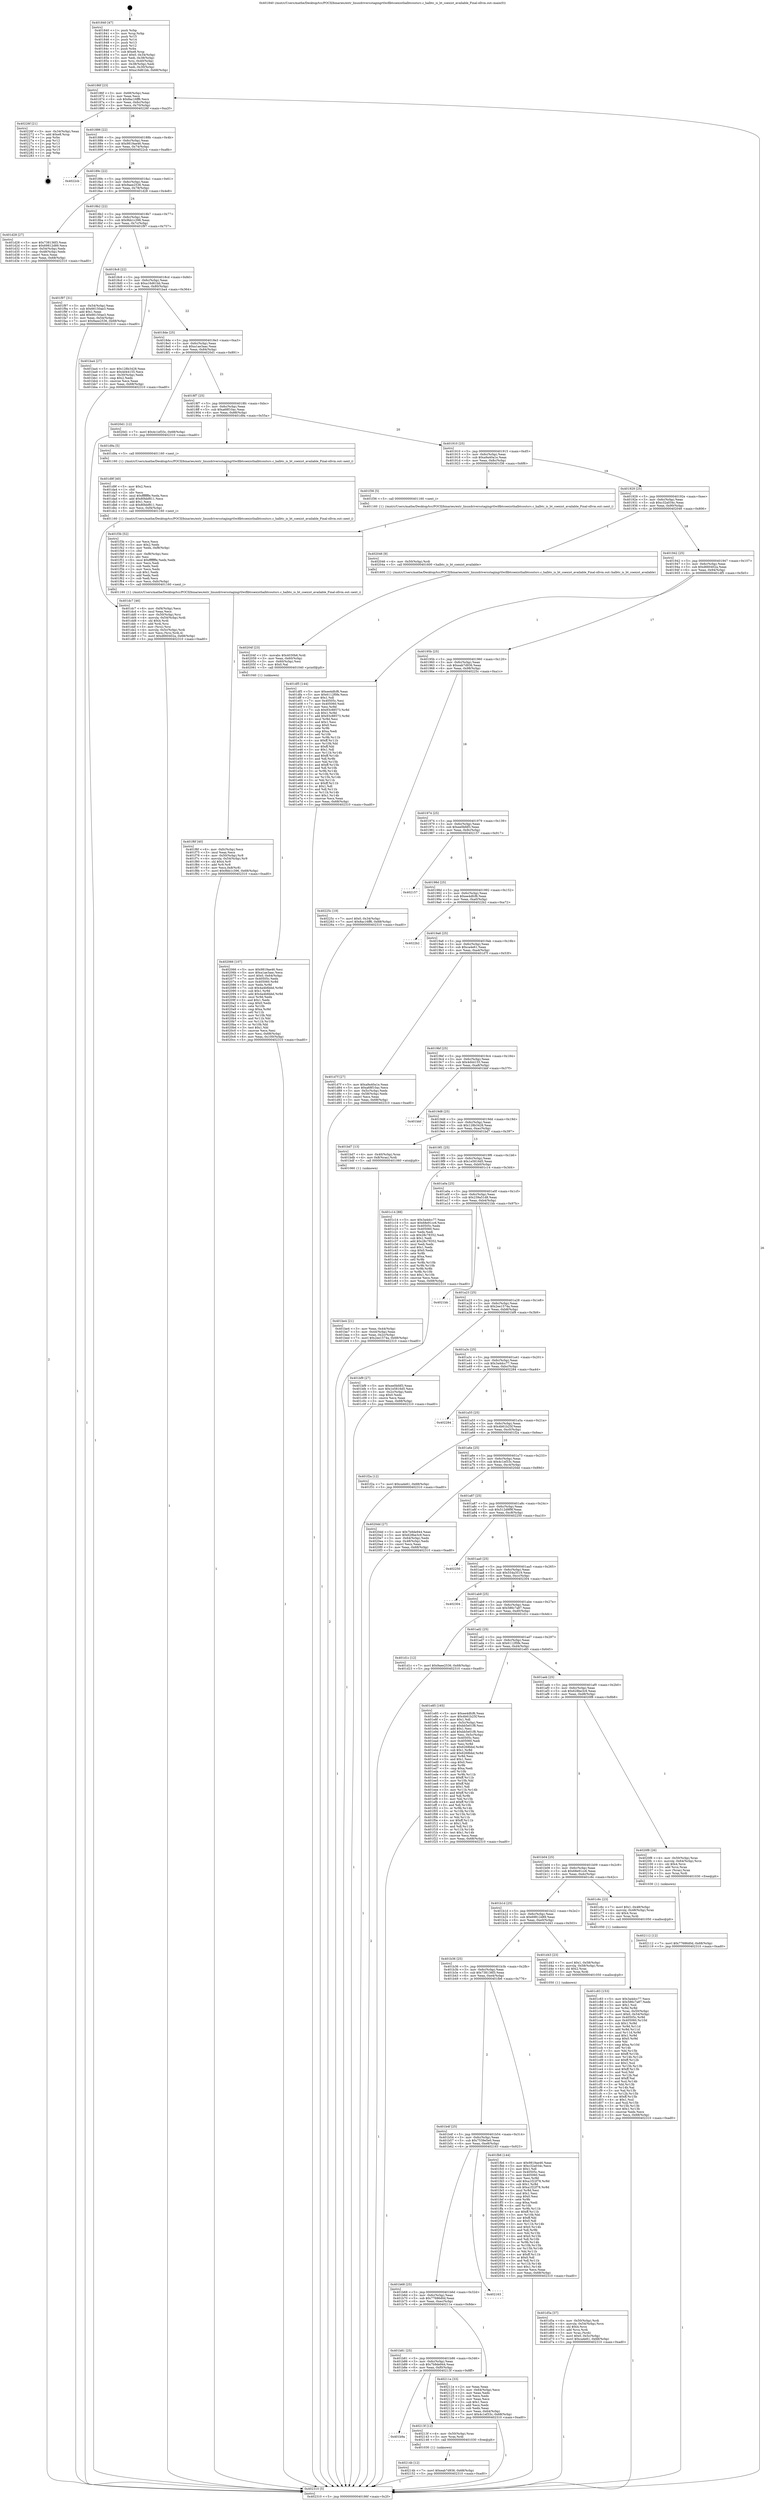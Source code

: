 digraph "0x401840" {
  label = "0x401840 (/mnt/c/Users/mathe/Desktop/tcc/POCII/binaries/extr_linuxdriversstagingrtlwifibtcoexisthalbtcoutsrc.c_halbtc_is_bt_coexist_available_Final-ollvm.out::main(0))"
  labelloc = "t"
  node[shape=record]

  Entry [label="",width=0.3,height=0.3,shape=circle,fillcolor=black,style=filled]
  "0x40186f" [label="{
     0x40186f [23]\l
     | [instrs]\l
     &nbsp;&nbsp;0x40186f \<+3\>: mov -0x68(%rbp),%eax\l
     &nbsp;&nbsp;0x401872 \<+2\>: mov %eax,%ecx\l
     &nbsp;&nbsp;0x401874 \<+6\>: sub $0x8ac16ff6,%ecx\l
     &nbsp;&nbsp;0x40187a \<+3\>: mov %eax,-0x6c(%rbp)\l
     &nbsp;&nbsp;0x40187d \<+3\>: mov %ecx,-0x70(%rbp)\l
     &nbsp;&nbsp;0x401880 \<+6\>: je 000000000040226f \<main+0xa2f\>\l
  }"]
  "0x40226f" [label="{
     0x40226f [21]\l
     | [instrs]\l
     &nbsp;&nbsp;0x40226f \<+3\>: mov -0x34(%rbp),%eax\l
     &nbsp;&nbsp;0x402272 \<+7\>: add $0xe8,%rsp\l
     &nbsp;&nbsp;0x402279 \<+1\>: pop %rbx\l
     &nbsp;&nbsp;0x40227a \<+2\>: pop %r12\l
     &nbsp;&nbsp;0x40227c \<+2\>: pop %r13\l
     &nbsp;&nbsp;0x40227e \<+2\>: pop %r14\l
     &nbsp;&nbsp;0x402280 \<+2\>: pop %r15\l
     &nbsp;&nbsp;0x402282 \<+1\>: pop %rbp\l
     &nbsp;&nbsp;0x402283 \<+1\>: ret\l
  }"]
  "0x401886" [label="{
     0x401886 [22]\l
     | [instrs]\l
     &nbsp;&nbsp;0x401886 \<+5\>: jmp 000000000040188b \<main+0x4b\>\l
     &nbsp;&nbsp;0x40188b \<+3\>: mov -0x6c(%rbp),%eax\l
     &nbsp;&nbsp;0x40188e \<+5\>: sub $0x9819ae46,%eax\l
     &nbsp;&nbsp;0x401893 \<+3\>: mov %eax,-0x74(%rbp)\l
     &nbsp;&nbsp;0x401896 \<+6\>: je 00000000004022cb \<main+0xa8b\>\l
  }"]
  Exit [label="",width=0.3,height=0.3,shape=circle,fillcolor=black,style=filled,peripheries=2]
  "0x4022cb" [label="{
     0x4022cb\l
  }", style=dashed]
  "0x40189c" [label="{
     0x40189c [22]\l
     | [instrs]\l
     &nbsp;&nbsp;0x40189c \<+5\>: jmp 00000000004018a1 \<main+0x61\>\l
     &nbsp;&nbsp;0x4018a1 \<+3\>: mov -0x6c(%rbp),%eax\l
     &nbsp;&nbsp;0x4018a4 \<+5\>: sub $0x9aee2536,%eax\l
     &nbsp;&nbsp;0x4018a9 \<+3\>: mov %eax,-0x78(%rbp)\l
     &nbsp;&nbsp;0x4018ac \<+6\>: je 0000000000401d28 \<main+0x4e8\>\l
  }"]
  "0x40214b" [label="{
     0x40214b [12]\l
     | [instrs]\l
     &nbsp;&nbsp;0x40214b \<+7\>: movl $0xeab7d936,-0x68(%rbp)\l
     &nbsp;&nbsp;0x402152 \<+5\>: jmp 0000000000402310 \<main+0xad0\>\l
  }"]
  "0x401d28" [label="{
     0x401d28 [27]\l
     | [instrs]\l
     &nbsp;&nbsp;0x401d28 \<+5\>: mov $0x738136f3,%eax\l
     &nbsp;&nbsp;0x401d2d \<+5\>: mov $0x69812d89,%ecx\l
     &nbsp;&nbsp;0x401d32 \<+3\>: mov -0x54(%rbp),%edx\l
     &nbsp;&nbsp;0x401d35 \<+3\>: cmp -0x48(%rbp),%edx\l
     &nbsp;&nbsp;0x401d38 \<+3\>: cmovl %ecx,%eax\l
     &nbsp;&nbsp;0x401d3b \<+3\>: mov %eax,-0x68(%rbp)\l
     &nbsp;&nbsp;0x401d3e \<+5\>: jmp 0000000000402310 \<main+0xad0\>\l
  }"]
  "0x4018b2" [label="{
     0x4018b2 [22]\l
     | [instrs]\l
     &nbsp;&nbsp;0x4018b2 \<+5\>: jmp 00000000004018b7 \<main+0x77\>\l
     &nbsp;&nbsp;0x4018b7 \<+3\>: mov -0x6c(%rbp),%eax\l
     &nbsp;&nbsp;0x4018ba \<+5\>: sub $0x9bb1c396,%eax\l
     &nbsp;&nbsp;0x4018bf \<+3\>: mov %eax,-0x7c(%rbp)\l
     &nbsp;&nbsp;0x4018c2 \<+6\>: je 0000000000401f97 \<main+0x757\>\l
  }"]
  "0x401b9a" [label="{
     0x401b9a\l
  }", style=dashed]
  "0x401f97" [label="{
     0x401f97 [31]\l
     | [instrs]\l
     &nbsp;&nbsp;0x401f97 \<+3\>: mov -0x54(%rbp),%eax\l
     &nbsp;&nbsp;0x401f9a \<+5\>: sub $0x66150ae3,%eax\l
     &nbsp;&nbsp;0x401f9f \<+3\>: add $0x1,%eax\l
     &nbsp;&nbsp;0x401fa2 \<+5\>: add $0x66150ae3,%eax\l
     &nbsp;&nbsp;0x401fa7 \<+3\>: mov %eax,-0x54(%rbp)\l
     &nbsp;&nbsp;0x401faa \<+7\>: movl $0x9aee2536,-0x68(%rbp)\l
     &nbsp;&nbsp;0x401fb1 \<+5\>: jmp 0000000000402310 \<main+0xad0\>\l
  }"]
  "0x4018c8" [label="{
     0x4018c8 [22]\l
     | [instrs]\l
     &nbsp;&nbsp;0x4018c8 \<+5\>: jmp 00000000004018cd \<main+0x8d\>\l
     &nbsp;&nbsp;0x4018cd \<+3\>: mov -0x6c(%rbp),%eax\l
     &nbsp;&nbsp;0x4018d0 \<+5\>: sub $0xa16d61bb,%eax\l
     &nbsp;&nbsp;0x4018d5 \<+3\>: mov %eax,-0x80(%rbp)\l
     &nbsp;&nbsp;0x4018d8 \<+6\>: je 0000000000401ba4 \<main+0x364\>\l
  }"]
  "0x40213f" [label="{
     0x40213f [12]\l
     | [instrs]\l
     &nbsp;&nbsp;0x40213f \<+4\>: mov -0x50(%rbp),%rax\l
     &nbsp;&nbsp;0x402143 \<+3\>: mov %rax,%rdi\l
     &nbsp;&nbsp;0x402146 \<+5\>: call 0000000000401030 \<free@plt\>\l
     | [calls]\l
     &nbsp;&nbsp;0x401030 \{1\} (unknown)\l
  }"]
  "0x401ba4" [label="{
     0x401ba4 [27]\l
     | [instrs]\l
     &nbsp;&nbsp;0x401ba4 \<+5\>: mov $0x128b3428,%eax\l
     &nbsp;&nbsp;0x401ba9 \<+5\>: mov $0x4d44155,%ecx\l
     &nbsp;&nbsp;0x401bae \<+3\>: mov -0x30(%rbp),%edx\l
     &nbsp;&nbsp;0x401bb1 \<+3\>: cmp $0x2,%edx\l
     &nbsp;&nbsp;0x401bb4 \<+3\>: cmovne %ecx,%eax\l
     &nbsp;&nbsp;0x401bb7 \<+3\>: mov %eax,-0x68(%rbp)\l
     &nbsp;&nbsp;0x401bba \<+5\>: jmp 0000000000402310 \<main+0xad0\>\l
  }"]
  "0x4018de" [label="{
     0x4018de [25]\l
     | [instrs]\l
     &nbsp;&nbsp;0x4018de \<+5\>: jmp 00000000004018e3 \<main+0xa3\>\l
     &nbsp;&nbsp;0x4018e3 \<+3\>: mov -0x6c(%rbp),%eax\l
     &nbsp;&nbsp;0x4018e6 \<+5\>: sub $0xa1ae3aac,%eax\l
     &nbsp;&nbsp;0x4018eb \<+6\>: mov %eax,-0x84(%rbp)\l
     &nbsp;&nbsp;0x4018f1 \<+6\>: je 00000000004020d1 \<main+0x891\>\l
  }"]
  "0x402310" [label="{
     0x402310 [5]\l
     | [instrs]\l
     &nbsp;&nbsp;0x402310 \<+5\>: jmp 000000000040186f \<main+0x2f\>\l
  }"]
  "0x401840" [label="{
     0x401840 [47]\l
     | [instrs]\l
     &nbsp;&nbsp;0x401840 \<+1\>: push %rbp\l
     &nbsp;&nbsp;0x401841 \<+3\>: mov %rsp,%rbp\l
     &nbsp;&nbsp;0x401844 \<+2\>: push %r15\l
     &nbsp;&nbsp;0x401846 \<+2\>: push %r14\l
     &nbsp;&nbsp;0x401848 \<+2\>: push %r13\l
     &nbsp;&nbsp;0x40184a \<+2\>: push %r12\l
     &nbsp;&nbsp;0x40184c \<+1\>: push %rbx\l
     &nbsp;&nbsp;0x40184d \<+7\>: sub $0xe8,%rsp\l
     &nbsp;&nbsp;0x401854 \<+7\>: movl $0x0,-0x34(%rbp)\l
     &nbsp;&nbsp;0x40185b \<+3\>: mov %edi,-0x38(%rbp)\l
     &nbsp;&nbsp;0x40185e \<+4\>: mov %rsi,-0x40(%rbp)\l
     &nbsp;&nbsp;0x401862 \<+3\>: mov -0x38(%rbp),%edi\l
     &nbsp;&nbsp;0x401865 \<+3\>: mov %edi,-0x30(%rbp)\l
     &nbsp;&nbsp;0x401868 \<+7\>: movl $0xa16d61bb,-0x68(%rbp)\l
  }"]
  "0x401b81" [label="{
     0x401b81 [25]\l
     | [instrs]\l
     &nbsp;&nbsp;0x401b81 \<+5\>: jmp 0000000000401b86 \<main+0x346\>\l
     &nbsp;&nbsp;0x401b86 \<+3\>: mov -0x6c(%rbp),%eax\l
     &nbsp;&nbsp;0x401b89 \<+5\>: sub $0x7b9de944,%eax\l
     &nbsp;&nbsp;0x401b8e \<+6\>: mov %eax,-0xf0(%rbp)\l
     &nbsp;&nbsp;0x401b94 \<+6\>: je 000000000040213f \<main+0x8ff\>\l
  }"]
  "0x4020d1" [label="{
     0x4020d1 [12]\l
     | [instrs]\l
     &nbsp;&nbsp;0x4020d1 \<+7\>: movl $0x4c1ef33c,-0x68(%rbp)\l
     &nbsp;&nbsp;0x4020d8 \<+5\>: jmp 0000000000402310 \<main+0xad0\>\l
  }"]
  "0x4018f7" [label="{
     0x4018f7 [25]\l
     | [instrs]\l
     &nbsp;&nbsp;0x4018f7 \<+5\>: jmp 00000000004018fc \<main+0xbc\>\l
     &nbsp;&nbsp;0x4018fc \<+3\>: mov -0x6c(%rbp),%eax\l
     &nbsp;&nbsp;0x4018ff \<+5\>: sub $0xa68f10ac,%eax\l
     &nbsp;&nbsp;0x401904 \<+6\>: mov %eax,-0x88(%rbp)\l
     &nbsp;&nbsp;0x40190a \<+6\>: je 0000000000401d9a \<main+0x55a\>\l
  }"]
  "0x40211e" [label="{
     0x40211e [33]\l
     | [instrs]\l
     &nbsp;&nbsp;0x40211e \<+2\>: xor %eax,%eax\l
     &nbsp;&nbsp;0x402120 \<+3\>: mov -0x64(%rbp),%ecx\l
     &nbsp;&nbsp;0x402123 \<+2\>: mov %eax,%edx\l
     &nbsp;&nbsp;0x402125 \<+2\>: sub %ecx,%edx\l
     &nbsp;&nbsp;0x402127 \<+2\>: mov %eax,%ecx\l
     &nbsp;&nbsp;0x402129 \<+3\>: sub $0x1,%ecx\l
     &nbsp;&nbsp;0x40212c \<+2\>: add %ecx,%edx\l
     &nbsp;&nbsp;0x40212e \<+2\>: sub %edx,%eax\l
     &nbsp;&nbsp;0x402130 \<+3\>: mov %eax,-0x64(%rbp)\l
     &nbsp;&nbsp;0x402133 \<+7\>: movl $0x4c1ef33c,-0x68(%rbp)\l
     &nbsp;&nbsp;0x40213a \<+5\>: jmp 0000000000402310 \<main+0xad0\>\l
  }"]
  "0x401d9a" [label="{
     0x401d9a [5]\l
     | [instrs]\l
     &nbsp;&nbsp;0x401d9a \<+5\>: call 0000000000401160 \<next_i\>\l
     | [calls]\l
     &nbsp;&nbsp;0x401160 \{1\} (/mnt/c/Users/mathe/Desktop/tcc/POCII/binaries/extr_linuxdriversstagingrtlwifibtcoexisthalbtcoutsrc.c_halbtc_is_bt_coexist_available_Final-ollvm.out::next_i)\l
  }"]
  "0x401910" [label="{
     0x401910 [25]\l
     | [instrs]\l
     &nbsp;&nbsp;0x401910 \<+5\>: jmp 0000000000401915 \<main+0xd5\>\l
     &nbsp;&nbsp;0x401915 \<+3\>: mov -0x6c(%rbp),%eax\l
     &nbsp;&nbsp;0x401918 \<+5\>: sub $0xa9a40a1e,%eax\l
     &nbsp;&nbsp;0x40191d \<+6\>: mov %eax,-0x8c(%rbp)\l
     &nbsp;&nbsp;0x401923 \<+6\>: je 0000000000401f36 \<main+0x6f6\>\l
  }"]
  "0x401b68" [label="{
     0x401b68 [25]\l
     | [instrs]\l
     &nbsp;&nbsp;0x401b68 \<+5\>: jmp 0000000000401b6d \<main+0x32d\>\l
     &nbsp;&nbsp;0x401b6d \<+3\>: mov -0x6c(%rbp),%eax\l
     &nbsp;&nbsp;0x401b70 \<+5\>: sub $0x77686d0d,%eax\l
     &nbsp;&nbsp;0x401b75 \<+6\>: mov %eax,-0xec(%rbp)\l
     &nbsp;&nbsp;0x401b7b \<+6\>: je 000000000040211e \<main+0x8de\>\l
  }"]
  "0x401f36" [label="{
     0x401f36 [5]\l
     | [instrs]\l
     &nbsp;&nbsp;0x401f36 \<+5\>: call 0000000000401160 \<next_i\>\l
     | [calls]\l
     &nbsp;&nbsp;0x401160 \{1\} (/mnt/c/Users/mathe/Desktop/tcc/POCII/binaries/extr_linuxdriversstagingrtlwifibtcoexisthalbtcoutsrc.c_halbtc_is_bt_coexist_available_Final-ollvm.out::next_i)\l
  }"]
  "0x401929" [label="{
     0x401929 [25]\l
     | [instrs]\l
     &nbsp;&nbsp;0x401929 \<+5\>: jmp 000000000040192e \<main+0xee\>\l
     &nbsp;&nbsp;0x40192e \<+3\>: mov -0x6c(%rbp),%eax\l
     &nbsp;&nbsp;0x401931 \<+5\>: sub $0xc32a034c,%eax\l
     &nbsp;&nbsp;0x401936 \<+6\>: mov %eax,-0x90(%rbp)\l
     &nbsp;&nbsp;0x40193c \<+6\>: je 0000000000402046 \<main+0x806\>\l
  }"]
  "0x402163" [label="{
     0x402163\l
  }", style=dashed]
  "0x402046" [label="{
     0x402046 [9]\l
     | [instrs]\l
     &nbsp;&nbsp;0x402046 \<+4\>: mov -0x50(%rbp),%rdi\l
     &nbsp;&nbsp;0x40204a \<+5\>: call 0000000000401600 \<halbtc_is_bt_coexist_available\>\l
     | [calls]\l
     &nbsp;&nbsp;0x401600 \{1\} (/mnt/c/Users/mathe/Desktop/tcc/POCII/binaries/extr_linuxdriversstagingrtlwifibtcoexisthalbtcoutsrc.c_halbtc_is_bt_coexist_available_Final-ollvm.out::halbtc_is_bt_coexist_available)\l
  }"]
  "0x401942" [label="{
     0x401942 [25]\l
     | [instrs]\l
     &nbsp;&nbsp;0x401942 \<+5\>: jmp 0000000000401947 \<main+0x107\>\l
     &nbsp;&nbsp;0x401947 \<+3\>: mov -0x6c(%rbp),%eax\l
     &nbsp;&nbsp;0x40194a \<+5\>: sub $0xd660402a,%eax\l
     &nbsp;&nbsp;0x40194f \<+6\>: mov %eax,-0x94(%rbp)\l
     &nbsp;&nbsp;0x401955 \<+6\>: je 0000000000401df5 \<main+0x5b5\>\l
  }"]
  "0x402112" [label="{
     0x402112 [12]\l
     | [instrs]\l
     &nbsp;&nbsp;0x402112 \<+7\>: movl $0x77686d0d,-0x68(%rbp)\l
     &nbsp;&nbsp;0x402119 \<+5\>: jmp 0000000000402310 \<main+0xad0\>\l
  }"]
  "0x401df5" [label="{
     0x401df5 [144]\l
     | [instrs]\l
     &nbsp;&nbsp;0x401df5 \<+5\>: mov $0xee4dfcf6,%eax\l
     &nbsp;&nbsp;0x401dfa \<+5\>: mov $0x6112f0fe,%ecx\l
     &nbsp;&nbsp;0x401dff \<+2\>: mov $0x1,%dl\l
     &nbsp;&nbsp;0x401e01 \<+7\>: mov 0x40505c,%esi\l
     &nbsp;&nbsp;0x401e08 \<+7\>: mov 0x405060,%edi\l
     &nbsp;&nbsp;0x401e0f \<+3\>: mov %esi,%r8d\l
     &nbsp;&nbsp;0x401e12 \<+7\>: sub $0x93c88573,%r8d\l
     &nbsp;&nbsp;0x401e19 \<+4\>: sub $0x1,%r8d\l
     &nbsp;&nbsp;0x401e1d \<+7\>: add $0x93c88573,%r8d\l
     &nbsp;&nbsp;0x401e24 \<+4\>: imul %r8d,%esi\l
     &nbsp;&nbsp;0x401e28 \<+3\>: and $0x1,%esi\l
     &nbsp;&nbsp;0x401e2b \<+3\>: cmp $0x0,%esi\l
     &nbsp;&nbsp;0x401e2e \<+4\>: sete %r9b\l
     &nbsp;&nbsp;0x401e32 \<+3\>: cmp $0xa,%edi\l
     &nbsp;&nbsp;0x401e35 \<+4\>: setl %r10b\l
     &nbsp;&nbsp;0x401e39 \<+3\>: mov %r9b,%r11b\l
     &nbsp;&nbsp;0x401e3c \<+4\>: xor $0xff,%r11b\l
     &nbsp;&nbsp;0x401e40 \<+3\>: mov %r10b,%bl\l
     &nbsp;&nbsp;0x401e43 \<+3\>: xor $0xff,%bl\l
     &nbsp;&nbsp;0x401e46 \<+3\>: xor $0x1,%dl\l
     &nbsp;&nbsp;0x401e49 \<+3\>: mov %r11b,%r14b\l
     &nbsp;&nbsp;0x401e4c \<+4\>: and $0xff,%r14b\l
     &nbsp;&nbsp;0x401e50 \<+3\>: and %dl,%r9b\l
     &nbsp;&nbsp;0x401e53 \<+3\>: mov %bl,%r15b\l
     &nbsp;&nbsp;0x401e56 \<+4\>: and $0xff,%r15b\l
     &nbsp;&nbsp;0x401e5a \<+3\>: and %dl,%r10b\l
     &nbsp;&nbsp;0x401e5d \<+3\>: or %r9b,%r14b\l
     &nbsp;&nbsp;0x401e60 \<+3\>: or %r10b,%r15b\l
     &nbsp;&nbsp;0x401e63 \<+3\>: xor %r15b,%r14b\l
     &nbsp;&nbsp;0x401e66 \<+3\>: or %bl,%r11b\l
     &nbsp;&nbsp;0x401e69 \<+4\>: xor $0xff,%r11b\l
     &nbsp;&nbsp;0x401e6d \<+3\>: or $0x1,%dl\l
     &nbsp;&nbsp;0x401e70 \<+3\>: and %dl,%r11b\l
     &nbsp;&nbsp;0x401e73 \<+3\>: or %r11b,%r14b\l
     &nbsp;&nbsp;0x401e76 \<+4\>: test $0x1,%r14b\l
     &nbsp;&nbsp;0x401e7a \<+3\>: cmovne %ecx,%eax\l
     &nbsp;&nbsp;0x401e7d \<+3\>: mov %eax,-0x68(%rbp)\l
     &nbsp;&nbsp;0x401e80 \<+5\>: jmp 0000000000402310 \<main+0xad0\>\l
  }"]
  "0x40195b" [label="{
     0x40195b [25]\l
     | [instrs]\l
     &nbsp;&nbsp;0x40195b \<+5\>: jmp 0000000000401960 \<main+0x120\>\l
     &nbsp;&nbsp;0x401960 \<+3\>: mov -0x6c(%rbp),%eax\l
     &nbsp;&nbsp;0x401963 \<+5\>: sub $0xeab7d936,%eax\l
     &nbsp;&nbsp;0x401968 \<+6\>: mov %eax,-0x98(%rbp)\l
     &nbsp;&nbsp;0x40196e \<+6\>: je 000000000040225c \<main+0xa1c\>\l
  }"]
  "0x402066" [label="{
     0x402066 [107]\l
     | [instrs]\l
     &nbsp;&nbsp;0x402066 \<+5\>: mov $0x9819ae46,%esi\l
     &nbsp;&nbsp;0x40206b \<+5\>: mov $0xa1ae3aac,%ecx\l
     &nbsp;&nbsp;0x402070 \<+7\>: movl $0x0,-0x64(%rbp)\l
     &nbsp;&nbsp;0x402077 \<+7\>: mov 0x40505c,%edx\l
     &nbsp;&nbsp;0x40207e \<+8\>: mov 0x405060,%r8d\l
     &nbsp;&nbsp;0x402086 \<+3\>: mov %edx,%r9d\l
     &nbsp;&nbsp;0x402089 \<+7\>: sub $0x4a4b6bbd,%r9d\l
     &nbsp;&nbsp;0x402090 \<+4\>: sub $0x1,%r9d\l
     &nbsp;&nbsp;0x402094 \<+7\>: add $0x4a4b6bbd,%r9d\l
     &nbsp;&nbsp;0x40209b \<+4\>: imul %r9d,%edx\l
     &nbsp;&nbsp;0x40209f \<+3\>: and $0x1,%edx\l
     &nbsp;&nbsp;0x4020a2 \<+3\>: cmp $0x0,%edx\l
     &nbsp;&nbsp;0x4020a5 \<+4\>: sete %r10b\l
     &nbsp;&nbsp;0x4020a9 \<+4\>: cmp $0xa,%r8d\l
     &nbsp;&nbsp;0x4020ad \<+4\>: setl %r11b\l
     &nbsp;&nbsp;0x4020b1 \<+3\>: mov %r10b,%bl\l
     &nbsp;&nbsp;0x4020b4 \<+3\>: and %r11b,%bl\l
     &nbsp;&nbsp;0x4020b7 \<+3\>: xor %r11b,%r10b\l
     &nbsp;&nbsp;0x4020ba \<+3\>: or %r10b,%bl\l
     &nbsp;&nbsp;0x4020bd \<+3\>: test $0x1,%bl\l
     &nbsp;&nbsp;0x4020c0 \<+3\>: cmovne %ecx,%esi\l
     &nbsp;&nbsp;0x4020c3 \<+3\>: mov %esi,-0x68(%rbp)\l
     &nbsp;&nbsp;0x4020c6 \<+6\>: mov %eax,-0x100(%rbp)\l
     &nbsp;&nbsp;0x4020cc \<+5\>: jmp 0000000000402310 \<main+0xad0\>\l
  }"]
  "0x40225c" [label="{
     0x40225c [19]\l
     | [instrs]\l
     &nbsp;&nbsp;0x40225c \<+7\>: movl $0x0,-0x34(%rbp)\l
     &nbsp;&nbsp;0x402263 \<+7\>: movl $0x8ac16ff6,-0x68(%rbp)\l
     &nbsp;&nbsp;0x40226a \<+5\>: jmp 0000000000402310 \<main+0xad0\>\l
  }"]
  "0x401974" [label="{
     0x401974 [25]\l
     | [instrs]\l
     &nbsp;&nbsp;0x401974 \<+5\>: jmp 0000000000401979 \<main+0x139\>\l
     &nbsp;&nbsp;0x401979 \<+3\>: mov -0x6c(%rbp),%eax\l
     &nbsp;&nbsp;0x40197c \<+5\>: sub $0xee0bfdf3,%eax\l
     &nbsp;&nbsp;0x401981 \<+6\>: mov %eax,-0x9c(%rbp)\l
     &nbsp;&nbsp;0x401987 \<+6\>: je 0000000000402157 \<main+0x917\>\l
  }"]
  "0x40204f" [label="{
     0x40204f [23]\l
     | [instrs]\l
     &nbsp;&nbsp;0x40204f \<+10\>: movabs $0x4030b6,%rdi\l
     &nbsp;&nbsp;0x402059 \<+3\>: mov %eax,-0x60(%rbp)\l
     &nbsp;&nbsp;0x40205c \<+3\>: mov -0x60(%rbp),%esi\l
     &nbsp;&nbsp;0x40205f \<+2\>: mov $0x0,%al\l
     &nbsp;&nbsp;0x402061 \<+5\>: call 0000000000401040 \<printf@plt\>\l
     | [calls]\l
     &nbsp;&nbsp;0x401040 \{1\} (unknown)\l
  }"]
  "0x402157" [label="{
     0x402157\l
  }", style=dashed]
  "0x40198d" [label="{
     0x40198d [25]\l
     | [instrs]\l
     &nbsp;&nbsp;0x40198d \<+5\>: jmp 0000000000401992 \<main+0x152\>\l
     &nbsp;&nbsp;0x401992 \<+3\>: mov -0x6c(%rbp),%eax\l
     &nbsp;&nbsp;0x401995 \<+5\>: sub $0xee4dfcf6,%eax\l
     &nbsp;&nbsp;0x40199a \<+6\>: mov %eax,-0xa0(%rbp)\l
     &nbsp;&nbsp;0x4019a0 \<+6\>: je 00000000004022b2 \<main+0xa72\>\l
  }"]
  "0x401b4f" [label="{
     0x401b4f [25]\l
     | [instrs]\l
     &nbsp;&nbsp;0x401b4f \<+5\>: jmp 0000000000401b54 \<main+0x314\>\l
     &nbsp;&nbsp;0x401b54 \<+3\>: mov -0x6c(%rbp),%eax\l
     &nbsp;&nbsp;0x401b57 \<+5\>: sub $0x7539e5e0,%eax\l
     &nbsp;&nbsp;0x401b5c \<+6\>: mov %eax,-0xe8(%rbp)\l
     &nbsp;&nbsp;0x401b62 \<+6\>: je 0000000000402163 \<main+0x923\>\l
  }"]
  "0x4022b2" [label="{
     0x4022b2\l
  }", style=dashed]
  "0x4019a6" [label="{
     0x4019a6 [25]\l
     | [instrs]\l
     &nbsp;&nbsp;0x4019a6 \<+5\>: jmp 00000000004019ab \<main+0x16b\>\l
     &nbsp;&nbsp;0x4019ab \<+3\>: mov -0x6c(%rbp),%eax\l
     &nbsp;&nbsp;0x4019ae \<+5\>: sub $0xca4e61,%eax\l
     &nbsp;&nbsp;0x4019b3 \<+6\>: mov %eax,-0xa4(%rbp)\l
     &nbsp;&nbsp;0x4019b9 \<+6\>: je 0000000000401d7f \<main+0x53f\>\l
  }"]
  "0x401fb6" [label="{
     0x401fb6 [144]\l
     | [instrs]\l
     &nbsp;&nbsp;0x401fb6 \<+5\>: mov $0x9819ae46,%eax\l
     &nbsp;&nbsp;0x401fbb \<+5\>: mov $0xc32a034c,%ecx\l
     &nbsp;&nbsp;0x401fc0 \<+2\>: mov $0x1,%dl\l
     &nbsp;&nbsp;0x401fc2 \<+7\>: mov 0x40505c,%esi\l
     &nbsp;&nbsp;0x401fc9 \<+7\>: mov 0x405060,%edi\l
     &nbsp;&nbsp;0x401fd0 \<+3\>: mov %esi,%r8d\l
     &nbsp;&nbsp;0x401fd3 \<+7\>: add $0xa1f22f78,%r8d\l
     &nbsp;&nbsp;0x401fda \<+4\>: sub $0x1,%r8d\l
     &nbsp;&nbsp;0x401fde \<+7\>: sub $0xa1f22f78,%r8d\l
     &nbsp;&nbsp;0x401fe5 \<+4\>: imul %r8d,%esi\l
     &nbsp;&nbsp;0x401fe9 \<+3\>: and $0x1,%esi\l
     &nbsp;&nbsp;0x401fec \<+3\>: cmp $0x0,%esi\l
     &nbsp;&nbsp;0x401fef \<+4\>: sete %r9b\l
     &nbsp;&nbsp;0x401ff3 \<+3\>: cmp $0xa,%edi\l
     &nbsp;&nbsp;0x401ff6 \<+4\>: setl %r10b\l
     &nbsp;&nbsp;0x401ffa \<+3\>: mov %r9b,%r11b\l
     &nbsp;&nbsp;0x401ffd \<+4\>: xor $0xff,%r11b\l
     &nbsp;&nbsp;0x402001 \<+3\>: mov %r10b,%bl\l
     &nbsp;&nbsp;0x402004 \<+3\>: xor $0xff,%bl\l
     &nbsp;&nbsp;0x402007 \<+3\>: xor $0x0,%dl\l
     &nbsp;&nbsp;0x40200a \<+3\>: mov %r11b,%r14b\l
     &nbsp;&nbsp;0x40200d \<+4\>: and $0x0,%r14b\l
     &nbsp;&nbsp;0x402011 \<+3\>: and %dl,%r9b\l
     &nbsp;&nbsp;0x402014 \<+3\>: mov %bl,%r15b\l
     &nbsp;&nbsp;0x402017 \<+4\>: and $0x0,%r15b\l
     &nbsp;&nbsp;0x40201b \<+3\>: and %dl,%r10b\l
     &nbsp;&nbsp;0x40201e \<+3\>: or %r9b,%r14b\l
     &nbsp;&nbsp;0x402021 \<+3\>: or %r10b,%r15b\l
     &nbsp;&nbsp;0x402024 \<+3\>: xor %r15b,%r14b\l
     &nbsp;&nbsp;0x402027 \<+3\>: or %bl,%r11b\l
     &nbsp;&nbsp;0x40202a \<+4\>: xor $0xff,%r11b\l
     &nbsp;&nbsp;0x40202e \<+3\>: or $0x0,%dl\l
     &nbsp;&nbsp;0x402031 \<+3\>: and %dl,%r11b\l
     &nbsp;&nbsp;0x402034 \<+3\>: or %r11b,%r14b\l
     &nbsp;&nbsp;0x402037 \<+4\>: test $0x1,%r14b\l
     &nbsp;&nbsp;0x40203b \<+3\>: cmovne %ecx,%eax\l
     &nbsp;&nbsp;0x40203e \<+3\>: mov %eax,-0x68(%rbp)\l
     &nbsp;&nbsp;0x402041 \<+5\>: jmp 0000000000402310 \<main+0xad0\>\l
  }"]
  "0x401d7f" [label="{
     0x401d7f [27]\l
     | [instrs]\l
     &nbsp;&nbsp;0x401d7f \<+5\>: mov $0xa9a40a1e,%eax\l
     &nbsp;&nbsp;0x401d84 \<+5\>: mov $0xa68f10ac,%ecx\l
     &nbsp;&nbsp;0x401d89 \<+3\>: mov -0x5c(%rbp),%edx\l
     &nbsp;&nbsp;0x401d8c \<+3\>: cmp -0x58(%rbp),%edx\l
     &nbsp;&nbsp;0x401d8f \<+3\>: cmovl %ecx,%eax\l
     &nbsp;&nbsp;0x401d92 \<+3\>: mov %eax,-0x68(%rbp)\l
     &nbsp;&nbsp;0x401d95 \<+5\>: jmp 0000000000402310 \<main+0xad0\>\l
  }"]
  "0x4019bf" [label="{
     0x4019bf [25]\l
     | [instrs]\l
     &nbsp;&nbsp;0x4019bf \<+5\>: jmp 00000000004019c4 \<main+0x184\>\l
     &nbsp;&nbsp;0x4019c4 \<+3\>: mov -0x6c(%rbp),%eax\l
     &nbsp;&nbsp;0x4019c7 \<+5\>: sub $0x4d44155,%eax\l
     &nbsp;&nbsp;0x4019cc \<+6\>: mov %eax,-0xa8(%rbp)\l
     &nbsp;&nbsp;0x4019d2 \<+6\>: je 0000000000401bbf \<main+0x37f\>\l
  }"]
  "0x401f6f" [label="{
     0x401f6f [40]\l
     | [instrs]\l
     &nbsp;&nbsp;0x401f6f \<+6\>: mov -0xfc(%rbp),%ecx\l
     &nbsp;&nbsp;0x401f75 \<+3\>: imul %eax,%ecx\l
     &nbsp;&nbsp;0x401f78 \<+4\>: mov -0x50(%rbp),%r8\l
     &nbsp;&nbsp;0x401f7c \<+4\>: movslq -0x54(%rbp),%r9\l
     &nbsp;&nbsp;0x401f80 \<+4\>: shl $0x4,%r9\l
     &nbsp;&nbsp;0x401f84 \<+3\>: add %r9,%r8\l
     &nbsp;&nbsp;0x401f87 \<+4\>: mov %ecx,0x8(%r8)\l
     &nbsp;&nbsp;0x401f8b \<+7\>: movl $0x9bb1c396,-0x68(%rbp)\l
     &nbsp;&nbsp;0x401f92 \<+5\>: jmp 0000000000402310 \<main+0xad0\>\l
  }"]
  "0x401bbf" [label="{
     0x401bbf\l
  }", style=dashed]
  "0x4019d8" [label="{
     0x4019d8 [25]\l
     | [instrs]\l
     &nbsp;&nbsp;0x4019d8 \<+5\>: jmp 00000000004019dd \<main+0x19d\>\l
     &nbsp;&nbsp;0x4019dd \<+3\>: mov -0x6c(%rbp),%eax\l
     &nbsp;&nbsp;0x4019e0 \<+5\>: sub $0x128b3428,%eax\l
     &nbsp;&nbsp;0x4019e5 \<+6\>: mov %eax,-0xac(%rbp)\l
     &nbsp;&nbsp;0x4019eb \<+6\>: je 0000000000401bd7 \<main+0x397\>\l
  }"]
  "0x401f3b" [label="{
     0x401f3b [52]\l
     | [instrs]\l
     &nbsp;&nbsp;0x401f3b \<+2\>: xor %ecx,%ecx\l
     &nbsp;&nbsp;0x401f3d \<+5\>: mov $0x2,%edx\l
     &nbsp;&nbsp;0x401f42 \<+6\>: mov %edx,-0xf8(%rbp)\l
     &nbsp;&nbsp;0x401f48 \<+1\>: cltd\l
     &nbsp;&nbsp;0x401f49 \<+6\>: mov -0xf8(%rbp),%esi\l
     &nbsp;&nbsp;0x401f4f \<+2\>: idiv %esi\l
     &nbsp;&nbsp;0x401f51 \<+6\>: imul $0xfffffffe,%edx,%edx\l
     &nbsp;&nbsp;0x401f57 \<+2\>: mov %ecx,%edi\l
     &nbsp;&nbsp;0x401f59 \<+2\>: sub %edx,%edi\l
     &nbsp;&nbsp;0x401f5b \<+2\>: mov %ecx,%edx\l
     &nbsp;&nbsp;0x401f5d \<+3\>: sub $0x1,%edx\l
     &nbsp;&nbsp;0x401f60 \<+2\>: add %edx,%edi\l
     &nbsp;&nbsp;0x401f62 \<+2\>: sub %edi,%ecx\l
     &nbsp;&nbsp;0x401f64 \<+6\>: mov %ecx,-0xfc(%rbp)\l
     &nbsp;&nbsp;0x401f6a \<+5\>: call 0000000000401160 \<next_i\>\l
     | [calls]\l
     &nbsp;&nbsp;0x401160 \{1\} (/mnt/c/Users/mathe/Desktop/tcc/POCII/binaries/extr_linuxdriversstagingrtlwifibtcoexisthalbtcoutsrc.c_halbtc_is_bt_coexist_available_Final-ollvm.out::next_i)\l
  }"]
  "0x401bd7" [label="{
     0x401bd7 [13]\l
     | [instrs]\l
     &nbsp;&nbsp;0x401bd7 \<+4\>: mov -0x40(%rbp),%rax\l
     &nbsp;&nbsp;0x401bdb \<+4\>: mov 0x8(%rax),%rdi\l
     &nbsp;&nbsp;0x401bdf \<+5\>: call 0000000000401060 \<atoi@plt\>\l
     | [calls]\l
     &nbsp;&nbsp;0x401060 \{1\} (unknown)\l
  }"]
  "0x4019f1" [label="{
     0x4019f1 [25]\l
     | [instrs]\l
     &nbsp;&nbsp;0x4019f1 \<+5\>: jmp 00000000004019f6 \<main+0x1b6\>\l
     &nbsp;&nbsp;0x4019f6 \<+3\>: mov -0x6c(%rbp),%eax\l
     &nbsp;&nbsp;0x4019f9 \<+5\>: sub $0x1e5816d5,%eax\l
     &nbsp;&nbsp;0x4019fe \<+6\>: mov %eax,-0xb0(%rbp)\l
     &nbsp;&nbsp;0x401a04 \<+6\>: je 0000000000401c14 \<main+0x3d4\>\l
  }"]
  "0x401be4" [label="{
     0x401be4 [21]\l
     | [instrs]\l
     &nbsp;&nbsp;0x401be4 \<+3\>: mov %eax,-0x44(%rbp)\l
     &nbsp;&nbsp;0x401be7 \<+3\>: mov -0x44(%rbp),%eax\l
     &nbsp;&nbsp;0x401bea \<+3\>: mov %eax,-0x2c(%rbp)\l
     &nbsp;&nbsp;0x401bed \<+7\>: movl $0x2ee1574a,-0x68(%rbp)\l
     &nbsp;&nbsp;0x401bf4 \<+5\>: jmp 0000000000402310 \<main+0xad0\>\l
  }"]
  "0x401dc7" [label="{
     0x401dc7 [46]\l
     | [instrs]\l
     &nbsp;&nbsp;0x401dc7 \<+6\>: mov -0xf4(%rbp),%ecx\l
     &nbsp;&nbsp;0x401dcd \<+3\>: imul %eax,%ecx\l
     &nbsp;&nbsp;0x401dd0 \<+4\>: mov -0x50(%rbp),%rsi\l
     &nbsp;&nbsp;0x401dd4 \<+4\>: movslq -0x54(%rbp),%rdi\l
     &nbsp;&nbsp;0x401dd8 \<+4\>: shl $0x4,%rdi\l
     &nbsp;&nbsp;0x401ddc \<+3\>: add %rdi,%rsi\l
     &nbsp;&nbsp;0x401ddf \<+3\>: mov (%rsi),%rsi\l
     &nbsp;&nbsp;0x401de2 \<+4\>: movslq -0x5c(%rbp),%rdi\l
     &nbsp;&nbsp;0x401de6 \<+3\>: mov %ecx,(%rsi,%rdi,4)\l
     &nbsp;&nbsp;0x401de9 \<+7\>: movl $0xd660402a,-0x68(%rbp)\l
     &nbsp;&nbsp;0x401df0 \<+5\>: jmp 0000000000402310 \<main+0xad0\>\l
  }"]
  "0x401c14" [label="{
     0x401c14 [88]\l
     | [instrs]\l
     &nbsp;&nbsp;0x401c14 \<+5\>: mov $0x3a4dcc77,%eax\l
     &nbsp;&nbsp;0x401c19 \<+5\>: mov $0x68e91cc6,%ecx\l
     &nbsp;&nbsp;0x401c1e \<+7\>: mov 0x40505c,%edx\l
     &nbsp;&nbsp;0x401c25 \<+7\>: mov 0x405060,%esi\l
     &nbsp;&nbsp;0x401c2c \<+2\>: mov %edx,%edi\l
     &nbsp;&nbsp;0x401c2e \<+6\>: sub $0x28c78352,%edi\l
     &nbsp;&nbsp;0x401c34 \<+3\>: sub $0x1,%edi\l
     &nbsp;&nbsp;0x401c37 \<+6\>: add $0x28c78352,%edi\l
     &nbsp;&nbsp;0x401c3d \<+3\>: imul %edi,%edx\l
     &nbsp;&nbsp;0x401c40 \<+3\>: and $0x1,%edx\l
     &nbsp;&nbsp;0x401c43 \<+3\>: cmp $0x0,%edx\l
     &nbsp;&nbsp;0x401c46 \<+4\>: sete %r8b\l
     &nbsp;&nbsp;0x401c4a \<+3\>: cmp $0xa,%esi\l
     &nbsp;&nbsp;0x401c4d \<+4\>: setl %r9b\l
     &nbsp;&nbsp;0x401c51 \<+3\>: mov %r8b,%r10b\l
     &nbsp;&nbsp;0x401c54 \<+3\>: and %r9b,%r10b\l
     &nbsp;&nbsp;0x401c57 \<+3\>: xor %r9b,%r8b\l
     &nbsp;&nbsp;0x401c5a \<+3\>: or %r8b,%r10b\l
     &nbsp;&nbsp;0x401c5d \<+4\>: test $0x1,%r10b\l
     &nbsp;&nbsp;0x401c61 \<+3\>: cmovne %ecx,%eax\l
     &nbsp;&nbsp;0x401c64 \<+3\>: mov %eax,-0x68(%rbp)\l
     &nbsp;&nbsp;0x401c67 \<+5\>: jmp 0000000000402310 \<main+0xad0\>\l
  }"]
  "0x401a0a" [label="{
     0x401a0a [25]\l
     | [instrs]\l
     &nbsp;&nbsp;0x401a0a \<+5\>: jmp 0000000000401a0f \<main+0x1cf\>\l
     &nbsp;&nbsp;0x401a0f \<+3\>: mov -0x6c(%rbp),%eax\l
     &nbsp;&nbsp;0x401a12 \<+5\>: sub $0x239a51d8,%eax\l
     &nbsp;&nbsp;0x401a17 \<+6\>: mov %eax,-0xb4(%rbp)\l
     &nbsp;&nbsp;0x401a1d \<+6\>: je 00000000004021bb \<main+0x97b\>\l
  }"]
  "0x401d9f" [label="{
     0x401d9f [40]\l
     | [instrs]\l
     &nbsp;&nbsp;0x401d9f \<+5\>: mov $0x2,%ecx\l
     &nbsp;&nbsp;0x401da4 \<+1\>: cltd\l
     &nbsp;&nbsp;0x401da5 \<+2\>: idiv %ecx\l
     &nbsp;&nbsp;0x401da7 \<+6\>: imul $0xfffffffe,%edx,%ecx\l
     &nbsp;&nbsp;0x401dad \<+6\>: add $0x80bbf811,%ecx\l
     &nbsp;&nbsp;0x401db3 \<+3\>: add $0x1,%ecx\l
     &nbsp;&nbsp;0x401db6 \<+6\>: sub $0x80bbf811,%ecx\l
     &nbsp;&nbsp;0x401dbc \<+6\>: mov %ecx,-0xf4(%rbp)\l
     &nbsp;&nbsp;0x401dc2 \<+5\>: call 0000000000401160 \<next_i\>\l
     | [calls]\l
     &nbsp;&nbsp;0x401160 \{1\} (/mnt/c/Users/mathe/Desktop/tcc/POCII/binaries/extr_linuxdriversstagingrtlwifibtcoexisthalbtcoutsrc.c_halbtc_is_bt_coexist_available_Final-ollvm.out::next_i)\l
  }"]
  "0x4021bb" [label="{
     0x4021bb\l
  }", style=dashed]
  "0x401a23" [label="{
     0x401a23 [25]\l
     | [instrs]\l
     &nbsp;&nbsp;0x401a23 \<+5\>: jmp 0000000000401a28 \<main+0x1e8\>\l
     &nbsp;&nbsp;0x401a28 \<+3\>: mov -0x6c(%rbp),%eax\l
     &nbsp;&nbsp;0x401a2b \<+5\>: sub $0x2ee1574a,%eax\l
     &nbsp;&nbsp;0x401a30 \<+6\>: mov %eax,-0xb8(%rbp)\l
     &nbsp;&nbsp;0x401a36 \<+6\>: je 0000000000401bf9 \<main+0x3b9\>\l
  }"]
  "0x401d5a" [label="{
     0x401d5a [37]\l
     | [instrs]\l
     &nbsp;&nbsp;0x401d5a \<+4\>: mov -0x50(%rbp),%rdi\l
     &nbsp;&nbsp;0x401d5e \<+4\>: movslq -0x54(%rbp),%rcx\l
     &nbsp;&nbsp;0x401d62 \<+4\>: shl $0x4,%rcx\l
     &nbsp;&nbsp;0x401d66 \<+3\>: add %rcx,%rdi\l
     &nbsp;&nbsp;0x401d69 \<+3\>: mov %rax,(%rdi)\l
     &nbsp;&nbsp;0x401d6c \<+7\>: movl $0x0,-0x5c(%rbp)\l
     &nbsp;&nbsp;0x401d73 \<+7\>: movl $0xca4e61,-0x68(%rbp)\l
     &nbsp;&nbsp;0x401d7a \<+5\>: jmp 0000000000402310 \<main+0xad0\>\l
  }"]
  "0x401bf9" [label="{
     0x401bf9 [27]\l
     | [instrs]\l
     &nbsp;&nbsp;0x401bf9 \<+5\>: mov $0xee0bfdf3,%eax\l
     &nbsp;&nbsp;0x401bfe \<+5\>: mov $0x1e5816d5,%ecx\l
     &nbsp;&nbsp;0x401c03 \<+3\>: mov -0x2c(%rbp),%edx\l
     &nbsp;&nbsp;0x401c06 \<+3\>: cmp $0x0,%edx\l
     &nbsp;&nbsp;0x401c09 \<+3\>: cmove %ecx,%eax\l
     &nbsp;&nbsp;0x401c0c \<+3\>: mov %eax,-0x68(%rbp)\l
     &nbsp;&nbsp;0x401c0f \<+5\>: jmp 0000000000402310 \<main+0xad0\>\l
  }"]
  "0x401a3c" [label="{
     0x401a3c [25]\l
     | [instrs]\l
     &nbsp;&nbsp;0x401a3c \<+5\>: jmp 0000000000401a41 \<main+0x201\>\l
     &nbsp;&nbsp;0x401a41 \<+3\>: mov -0x6c(%rbp),%eax\l
     &nbsp;&nbsp;0x401a44 \<+5\>: sub $0x3a4dcc77,%eax\l
     &nbsp;&nbsp;0x401a49 \<+6\>: mov %eax,-0xbc(%rbp)\l
     &nbsp;&nbsp;0x401a4f \<+6\>: je 0000000000402284 \<main+0xa44\>\l
  }"]
  "0x401b36" [label="{
     0x401b36 [25]\l
     | [instrs]\l
     &nbsp;&nbsp;0x401b36 \<+5\>: jmp 0000000000401b3b \<main+0x2fb\>\l
     &nbsp;&nbsp;0x401b3b \<+3\>: mov -0x6c(%rbp),%eax\l
     &nbsp;&nbsp;0x401b3e \<+5\>: sub $0x738136f3,%eax\l
     &nbsp;&nbsp;0x401b43 \<+6\>: mov %eax,-0xe4(%rbp)\l
     &nbsp;&nbsp;0x401b49 \<+6\>: je 0000000000401fb6 \<main+0x776\>\l
  }"]
  "0x402284" [label="{
     0x402284\l
  }", style=dashed]
  "0x401a55" [label="{
     0x401a55 [25]\l
     | [instrs]\l
     &nbsp;&nbsp;0x401a55 \<+5\>: jmp 0000000000401a5a \<main+0x21a\>\l
     &nbsp;&nbsp;0x401a5a \<+3\>: mov -0x6c(%rbp),%eax\l
     &nbsp;&nbsp;0x401a5d \<+5\>: sub $0x4b61b25f,%eax\l
     &nbsp;&nbsp;0x401a62 \<+6\>: mov %eax,-0xc0(%rbp)\l
     &nbsp;&nbsp;0x401a68 \<+6\>: je 0000000000401f2a \<main+0x6ea\>\l
  }"]
  "0x401d43" [label="{
     0x401d43 [23]\l
     | [instrs]\l
     &nbsp;&nbsp;0x401d43 \<+7\>: movl $0x1,-0x58(%rbp)\l
     &nbsp;&nbsp;0x401d4a \<+4\>: movslq -0x58(%rbp),%rax\l
     &nbsp;&nbsp;0x401d4e \<+4\>: shl $0x2,%rax\l
     &nbsp;&nbsp;0x401d52 \<+3\>: mov %rax,%rdi\l
     &nbsp;&nbsp;0x401d55 \<+5\>: call 0000000000401050 \<malloc@plt\>\l
     | [calls]\l
     &nbsp;&nbsp;0x401050 \{1\} (unknown)\l
  }"]
  "0x401f2a" [label="{
     0x401f2a [12]\l
     | [instrs]\l
     &nbsp;&nbsp;0x401f2a \<+7\>: movl $0xca4e61,-0x68(%rbp)\l
     &nbsp;&nbsp;0x401f31 \<+5\>: jmp 0000000000402310 \<main+0xad0\>\l
  }"]
  "0x401a6e" [label="{
     0x401a6e [25]\l
     | [instrs]\l
     &nbsp;&nbsp;0x401a6e \<+5\>: jmp 0000000000401a73 \<main+0x233\>\l
     &nbsp;&nbsp;0x401a73 \<+3\>: mov -0x6c(%rbp),%eax\l
     &nbsp;&nbsp;0x401a76 \<+5\>: sub $0x4c1ef33c,%eax\l
     &nbsp;&nbsp;0x401a7b \<+6\>: mov %eax,-0xc4(%rbp)\l
     &nbsp;&nbsp;0x401a81 \<+6\>: je 00000000004020dd \<main+0x89d\>\l
  }"]
  "0x401c83" [label="{
     0x401c83 [153]\l
     | [instrs]\l
     &nbsp;&nbsp;0x401c83 \<+5\>: mov $0x3a4dcc77,%ecx\l
     &nbsp;&nbsp;0x401c88 \<+5\>: mov $0x586c7a87,%edx\l
     &nbsp;&nbsp;0x401c8d \<+3\>: mov $0x1,%sil\l
     &nbsp;&nbsp;0x401c90 \<+3\>: xor %r8d,%r8d\l
     &nbsp;&nbsp;0x401c93 \<+4\>: mov %rax,-0x50(%rbp)\l
     &nbsp;&nbsp;0x401c97 \<+7\>: movl $0x0,-0x54(%rbp)\l
     &nbsp;&nbsp;0x401c9e \<+8\>: mov 0x40505c,%r9d\l
     &nbsp;&nbsp;0x401ca6 \<+8\>: mov 0x405060,%r10d\l
     &nbsp;&nbsp;0x401cae \<+4\>: sub $0x1,%r8d\l
     &nbsp;&nbsp;0x401cb2 \<+3\>: mov %r9d,%r11d\l
     &nbsp;&nbsp;0x401cb5 \<+3\>: add %r8d,%r11d\l
     &nbsp;&nbsp;0x401cb8 \<+4\>: imul %r11d,%r9d\l
     &nbsp;&nbsp;0x401cbc \<+4\>: and $0x1,%r9d\l
     &nbsp;&nbsp;0x401cc0 \<+4\>: cmp $0x0,%r9d\l
     &nbsp;&nbsp;0x401cc4 \<+3\>: sete %bl\l
     &nbsp;&nbsp;0x401cc7 \<+4\>: cmp $0xa,%r10d\l
     &nbsp;&nbsp;0x401ccb \<+4\>: setl %r14b\l
     &nbsp;&nbsp;0x401ccf \<+3\>: mov %bl,%r15b\l
     &nbsp;&nbsp;0x401cd2 \<+4\>: xor $0xff,%r15b\l
     &nbsp;&nbsp;0x401cd6 \<+3\>: mov %r14b,%r12b\l
     &nbsp;&nbsp;0x401cd9 \<+4\>: xor $0xff,%r12b\l
     &nbsp;&nbsp;0x401cdd \<+4\>: xor $0x1,%sil\l
     &nbsp;&nbsp;0x401ce1 \<+3\>: mov %r15b,%r13b\l
     &nbsp;&nbsp;0x401ce4 \<+4\>: and $0xff,%r13b\l
     &nbsp;&nbsp;0x401ce8 \<+3\>: and %sil,%bl\l
     &nbsp;&nbsp;0x401ceb \<+3\>: mov %r12b,%al\l
     &nbsp;&nbsp;0x401cee \<+2\>: and $0xff,%al\l
     &nbsp;&nbsp;0x401cf0 \<+3\>: and %sil,%r14b\l
     &nbsp;&nbsp;0x401cf3 \<+3\>: or %bl,%r13b\l
     &nbsp;&nbsp;0x401cf6 \<+3\>: or %r14b,%al\l
     &nbsp;&nbsp;0x401cf9 \<+3\>: xor %al,%r13b\l
     &nbsp;&nbsp;0x401cfc \<+3\>: or %r12b,%r15b\l
     &nbsp;&nbsp;0x401cff \<+4\>: xor $0xff,%r15b\l
     &nbsp;&nbsp;0x401d03 \<+4\>: or $0x1,%sil\l
     &nbsp;&nbsp;0x401d07 \<+3\>: and %sil,%r15b\l
     &nbsp;&nbsp;0x401d0a \<+3\>: or %r15b,%r13b\l
     &nbsp;&nbsp;0x401d0d \<+4\>: test $0x1,%r13b\l
     &nbsp;&nbsp;0x401d11 \<+3\>: cmovne %edx,%ecx\l
     &nbsp;&nbsp;0x401d14 \<+3\>: mov %ecx,-0x68(%rbp)\l
     &nbsp;&nbsp;0x401d17 \<+5\>: jmp 0000000000402310 \<main+0xad0\>\l
  }"]
  "0x4020dd" [label="{
     0x4020dd [27]\l
     | [instrs]\l
     &nbsp;&nbsp;0x4020dd \<+5\>: mov $0x7b9de944,%eax\l
     &nbsp;&nbsp;0x4020e2 \<+5\>: mov $0x628be3c9,%ecx\l
     &nbsp;&nbsp;0x4020e7 \<+3\>: mov -0x64(%rbp),%edx\l
     &nbsp;&nbsp;0x4020ea \<+3\>: cmp -0x48(%rbp),%edx\l
     &nbsp;&nbsp;0x4020ed \<+3\>: cmovl %ecx,%eax\l
     &nbsp;&nbsp;0x4020f0 \<+3\>: mov %eax,-0x68(%rbp)\l
     &nbsp;&nbsp;0x4020f3 \<+5\>: jmp 0000000000402310 \<main+0xad0\>\l
  }"]
  "0x401a87" [label="{
     0x401a87 [25]\l
     | [instrs]\l
     &nbsp;&nbsp;0x401a87 \<+5\>: jmp 0000000000401a8c \<main+0x24c\>\l
     &nbsp;&nbsp;0x401a8c \<+3\>: mov -0x6c(%rbp),%eax\l
     &nbsp;&nbsp;0x401a8f \<+5\>: sub $0x512d9f9f,%eax\l
     &nbsp;&nbsp;0x401a94 \<+6\>: mov %eax,-0xc8(%rbp)\l
     &nbsp;&nbsp;0x401a9a \<+6\>: je 0000000000402250 \<main+0xa10\>\l
  }"]
  "0x401b1d" [label="{
     0x401b1d [25]\l
     | [instrs]\l
     &nbsp;&nbsp;0x401b1d \<+5\>: jmp 0000000000401b22 \<main+0x2e2\>\l
     &nbsp;&nbsp;0x401b22 \<+3\>: mov -0x6c(%rbp),%eax\l
     &nbsp;&nbsp;0x401b25 \<+5\>: sub $0x69812d89,%eax\l
     &nbsp;&nbsp;0x401b2a \<+6\>: mov %eax,-0xe0(%rbp)\l
     &nbsp;&nbsp;0x401b30 \<+6\>: je 0000000000401d43 \<main+0x503\>\l
  }"]
  "0x402250" [label="{
     0x402250\l
  }", style=dashed]
  "0x401aa0" [label="{
     0x401aa0 [25]\l
     | [instrs]\l
     &nbsp;&nbsp;0x401aa0 \<+5\>: jmp 0000000000401aa5 \<main+0x265\>\l
     &nbsp;&nbsp;0x401aa5 \<+3\>: mov -0x6c(%rbp),%eax\l
     &nbsp;&nbsp;0x401aa8 \<+5\>: sub $0x554a3519,%eax\l
     &nbsp;&nbsp;0x401aad \<+6\>: mov %eax,-0xcc(%rbp)\l
     &nbsp;&nbsp;0x401ab3 \<+6\>: je 0000000000402304 \<main+0xac4\>\l
  }"]
  "0x401c6c" [label="{
     0x401c6c [23]\l
     | [instrs]\l
     &nbsp;&nbsp;0x401c6c \<+7\>: movl $0x1,-0x48(%rbp)\l
     &nbsp;&nbsp;0x401c73 \<+4\>: movslq -0x48(%rbp),%rax\l
     &nbsp;&nbsp;0x401c77 \<+4\>: shl $0x4,%rax\l
     &nbsp;&nbsp;0x401c7b \<+3\>: mov %rax,%rdi\l
     &nbsp;&nbsp;0x401c7e \<+5\>: call 0000000000401050 \<malloc@plt\>\l
     | [calls]\l
     &nbsp;&nbsp;0x401050 \{1\} (unknown)\l
  }"]
  "0x402304" [label="{
     0x402304\l
  }", style=dashed]
  "0x401ab9" [label="{
     0x401ab9 [25]\l
     | [instrs]\l
     &nbsp;&nbsp;0x401ab9 \<+5\>: jmp 0000000000401abe \<main+0x27e\>\l
     &nbsp;&nbsp;0x401abe \<+3\>: mov -0x6c(%rbp),%eax\l
     &nbsp;&nbsp;0x401ac1 \<+5\>: sub $0x586c7a87,%eax\l
     &nbsp;&nbsp;0x401ac6 \<+6\>: mov %eax,-0xd0(%rbp)\l
     &nbsp;&nbsp;0x401acc \<+6\>: je 0000000000401d1c \<main+0x4dc\>\l
  }"]
  "0x401b04" [label="{
     0x401b04 [25]\l
     | [instrs]\l
     &nbsp;&nbsp;0x401b04 \<+5\>: jmp 0000000000401b09 \<main+0x2c9\>\l
     &nbsp;&nbsp;0x401b09 \<+3\>: mov -0x6c(%rbp),%eax\l
     &nbsp;&nbsp;0x401b0c \<+5\>: sub $0x68e91cc6,%eax\l
     &nbsp;&nbsp;0x401b11 \<+6\>: mov %eax,-0xdc(%rbp)\l
     &nbsp;&nbsp;0x401b17 \<+6\>: je 0000000000401c6c \<main+0x42c\>\l
  }"]
  "0x401d1c" [label="{
     0x401d1c [12]\l
     | [instrs]\l
     &nbsp;&nbsp;0x401d1c \<+7\>: movl $0x9aee2536,-0x68(%rbp)\l
     &nbsp;&nbsp;0x401d23 \<+5\>: jmp 0000000000402310 \<main+0xad0\>\l
  }"]
  "0x401ad2" [label="{
     0x401ad2 [25]\l
     | [instrs]\l
     &nbsp;&nbsp;0x401ad2 \<+5\>: jmp 0000000000401ad7 \<main+0x297\>\l
     &nbsp;&nbsp;0x401ad7 \<+3\>: mov -0x6c(%rbp),%eax\l
     &nbsp;&nbsp;0x401ada \<+5\>: sub $0x6112f0fe,%eax\l
     &nbsp;&nbsp;0x401adf \<+6\>: mov %eax,-0xd4(%rbp)\l
     &nbsp;&nbsp;0x401ae5 \<+6\>: je 0000000000401e85 \<main+0x645\>\l
  }"]
  "0x4020f8" [label="{
     0x4020f8 [26]\l
     | [instrs]\l
     &nbsp;&nbsp;0x4020f8 \<+4\>: mov -0x50(%rbp),%rax\l
     &nbsp;&nbsp;0x4020fc \<+4\>: movslq -0x64(%rbp),%rcx\l
     &nbsp;&nbsp;0x402100 \<+4\>: shl $0x4,%rcx\l
     &nbsp;&nbsp;0x402104 \<+3\>: add %rcx,%rax\l
     &nbsp;&nbsp;0x402107 \<+3\>: mov (%rax),%rax\l
     &nbsp;&nbsp;0x40210a \<+3\>: mov %rax,%rdi\l
     &nbsp;&nbsp;0x40210d \<+5\>: call 0000000000401030 \<free@plt\>\l
     | [calls]\l
     &nbsp;&nbsp;0x401030 \{1\} (unknown)\l
  }"]
  "0x401e85" [label="{
     0x401e85 [165]\l
     | [instrs]\l
     &nbsp;&nbsp;0x401e85 \<+5\>: mov $0xee4dfcf6,%eax\l
     &nbsp;&nbsp;0x401e8a \<+5\>: mov $0x4b61b25f,%ecx\l
     &nbsp;&nbsp;0x401e8f \<+2\>: mov $0x1,%dl\l
     &nbsp;&nbsp;0x401e91 \<+3\>: mov -0x5c(%rbp),%esi\l
     &nbsp;&nbsp;0x401e94 \<+6\>: sub $0xbb5e01f8,%esi\l
     &nbsp;&nbsp;0x401e9a \<+3\>: add $0x1,%esi\l
     &nbsp;&nbsp;0x401e9d \<+6\>: add $0xbb5e01f8,%esi\l
     &nbsp;&nbsp;0x401ea3 \<+3\>: mov %esi,-0x5c(%rbp)\l
     &nbsp;&nbsp;0x401ea6 \<+7\>: mov 0x40505c,%esi\l
     &nbsp;&nbsp;0x401ead \<+7\>: mov 0x405060,%edi\l
     &nbsp;&nbsp;0x401eb4 \<+3\>: mov %esi,%r8d\l
     &nbsp;&nbsp;0x401eb7 \<+7\>: sub $0x6268bbd,%r8d\l
     &nbsp;&nbsp;0x401ebe \<+4\>: sub $0x1,%r8d\l
     &nbsp;&nbsp;0x401ec2 \<+7\>: add $0x6268bbd,%r8d\l
     &nbsp;&nbsp;0x401ec9 \<+4\>: imul %r8d,%esi\l
     &nbsp;&nbsp;0x401ecd \<+3\>: and $0x1,%esi\l
     &nbsp;&nbsp;0x401ed0 \<+3\>: cmp $0x0,%esi\l
     &nbsp;&nbsp;0x401ed3 \<+4\>: sete %r9b\l
     &nbsp;&nbsp;0x401ed7 \<+3\>: cmp $0xa,%edi\l
     &nbsp;&nbsp;0x401eda \<+4\>: setl %r10b\l
     &nbsp;&nbsp;0x401ede \<+3\>: mov %r9b,%r11b\l
     &nbsp;&nbsp;0x401ee1 \<+4\>: xor $0xff,%r11b\l
     &nbsp;&nbsp;0x401ee5 \<+3\>: mov %r10b,%bl\l
     &nbsp;&nbsp;0x401ee8 \<+3\>: xor $0xff,%bl\l
     &nbsp;&nbsp;0x401eeb \<+3\>: xor $0x1,%dl\l
     &nbsp;&nbsp;0x401eee \<+3\>: mov %r11b,%r14b\l
     &nbsp;&nbsp;0x401ef1 \<+4\>: and $0xff,%r14b\l
     &nbsp;&nbsp;0x401ef5 \<+3\>: and %dl,%r9b\l
     &nbsp;&nbsp;0x401ef8 \<+3\>: mov %bl,%r15b\l
     &nbsp;&nbsp;0x401efb \<+4\>: and $0xff,%r15b\l
     &nbsp;&nbsp;0x401eff \<+3\>: and %dl,%r10b\l
     &nbsp;&nbsp;0x401f02 \<+3\>: or %r9b,%r14b\l
     &nbsp;&nbsp;0x401f05 \<+3\>: or %r10b,%r15b\l
     &nbsp;&nbsp;0x401f08 \<+3\>: xor %r15b,%r14b\l
     &nbsp;&nbsp;0x401f0b \<+3\>: or %bl,%r11b\l
     &nbsp;&nbsp;0x401f0e \<+4\>: xor $0xff,%r11b\l
     &nbsp;&nbsp;0x401f12 \<+3\>: or $0x1,%dl\l
     &nbsp;&nbsp;0x401f15 \<+3\>: and %dl,%r11b\l
     &nbsp;&nbsp;0x401f18 \<+3\>: or %r11b,%r14b\l
     &nbsp;&nbsp;0x401f1b \<+4\>: test $0x1,%r14b\l
     &nbsp;&nbsp;0x401f1f \<+3\>: cmovne %ecx,%eax\l
     &nbsp;&nbsp;0x401f22 \<+3\>: mov %eax,-0x68(%rbp)\l
     &nbsp;&nbsp;0x401f25 \<+5\>: jmp 0000000000402310 \<main+0xad0\>\l
  }"]
  "0x401aeb" [label="{
     0x401aeb [25]\l
     | [instrs]\l
     &nbsp;&nbsp;0x401aeb \<+5\>: jmp 0000000000401af0 \<main+0x2b0\>\l
     &nbsp;&nbsp;0x401af0 \<+3\>: mov -0x6c(%rbp),%eax\l
     &nbsp;&nbsp;0x401af3 \<+5\>: sub $0x628be3c9,%eax\l
     &nbsp;&nbsp;0x401af8 \<+6\>: mov %eax,-0xd8(%rbp)\l
     &nbsp;&nbsp;0x401afe \<+6\>: je 00000000004020f8 \<main+0x8b8\>\l
  }"]
  Entry -> "0x401840" [label=" 1"]
  "0x40186f" -> "0x40226f" [label=" 1"]
  "0x40186f" -> "0x401886" [label=" 26"]
  "0x40226f" -> Exit [label=" 1"]
  "0x401886" -> "0x4022cb" [label=" 0"]
  "0x401886" -> "0x40189c" [label=" 26"]
  "0x40225c" -> "0x402310" [label=" 1"]
  "0x40189c" -> "0x401d28" [label=" 2"]
  "0x40189c" -> "0x4018b2" [label=" 24"]
  "0x40214b" -> "0x402310" [label=" 1"]
  "0x4018b2" -> "0x401f97" [label=" 1"]
  "0x4018b2" -> "0x4018c8" [label=" 23"]
  "0x40213f" -> "0x40214b" [label=" 1"]
  "0x4018c8" -> "0x401ba4" [label=" 1"]
  "0x4018c8" -> "0x4018de" [label=" 22"]
  "0x401ba4" -> "0x402310" [label=" 1"]
  "0x401840" -> "0x40186f" [label=" 1"]
  "0x402310" -> "0x40186f" [label=" 26"]
  "0x401b81" -> "0x401b9a" [label=" 0"]
  "0x4018de" -> "0x4020d1" [label=" 1"]
  "0x4018de" -> "0x4018f7" [label=" 21"]
  "0x401b81" -> "0x40213f" [label=" 1"]
  "0x4018f7" -> "0x401d9a" [label=" 1"]
  "0x4018f7" -> "0x401910" [label=" 20"]
  "0x40211e" -> "0x402310" [label=" 1"]
  "0x401910" -> "0x401f36" [label=" 1"]
  "0x401910" -> "0x401929" [label=" 19"]
  "0x401b68" -> "0x40211e" [label=" 1"]
  "0x401929" -> "0x402046" [label=" 1"]
  "0x401929" -> "0x401942" [label=" 18"]
  "0x401b68" -> "0x401b81" [label=" 1"]
  "0x401942" -> "0x401df5" [label=" 1"]
  "0x401942" -> "0x40195b" [label=" 17"]
  "0x401b4f" -> "0x402163" [label=" 0"]
  "0x40195b" -> "0x40225c" [label=" 1"]
  "0x40195b" -> "0x401974" [label=" 16"]
  "0x401b4f" -> "0x401b68" [label=" 2"]
  "0x401974" -> "0x402157" [label=" 0"]
  "0x401974" -> "0x40198d" [label=" 16"]
  "0x402112" -> "0x402310" [label=" 1"]
  "0x40198d" -> "0x4022b2" [label=" 0"]
  "0x40198d" -> "0x4019a6" [label=" 16"]
  "0x4020f8" -> "0x402112" [label=" 1"]
  "0x4019a6" -> "0x401d7f" [label=" 2"]
  "0x4019a6" -> "0x4019bf" [label=" 14"]
  "0x4020dd" -> "0x402310" [label=" 2"]
  "0x4019bf" -> "0x401bbf" [label=" 0"]
  "0x4019bf" -> "0x4019d8" [label=" 14"]
  "0x402066" -> "0x402310" [label=" 1"]
  "0x4019d8" -> "0x401bd7" [label=" 1"]
  "0x4019d8" -> "0x4019f1" [label=" 13"]
  "0x401bd7" -> "0x401be4" [label=" 1"]
  "0x401be4" -> "0x402310" [label=" 1"]
  "0x40204f" -> "0x402066" [label=" 1"]
  "0x4019f1" -> "0x401c14" [label=" 1"]
  "0x4019f1" -> "0x401a0a" [label=" 12"]
  "0x402046" -> "0x40204f" [label=" 1"]
  "0x401a0a" -> "0x4021bb" [label=" 0"]
  "0x401a0a" -> "0x401a23" [label=" 12"]
  "0x401fb6" -> "0x402310" [label=" 1"]
  "0x401a23" -> "0x401bf9" [label=" 1"]
  "0x401a23" -> "0x401a3c" [label=" 11"]
  "0x401bf9" -> "0x402310" [label=" 1"]
  "0x401c14" -> "0x402310" [label=" 1"]
  "0x401b36" -> "0x401b4f" [label=" 2"]
  "0x401a3c" -> "0x402284" [label=" 0"]
  "0x401a3c" -> "0x401a55" [label=" 11"]
  "0x401b36" -> "0x401fb6" [label=" 1"]
  "0x401a55" -> "0x401f2a" [label=" 1"]
  "0x401a55" -> "0x401a6e" [label=" 10"]
  "0x4020d1" -> "0x402310" [label=" 1"]
  "0x401a6e" -> "0x4020dd" [label=" 2"]
  "0x401a6e" -> "0x401a87" [label=" 8"]
  "0x401f6f" -> "0x402310" [label=" 1"]
  "0x401a87" -> "0x402250" [label=" 0"]
  "0x401a87" -> "0x401aa0" [label=" 8"]
  "0x401f3b" -> "0x401f6f" [label=" 1"]
  "0x401aa0" -> "0x402304" [label=" 0"]
  "0x401aa0" -> "0x401ab9" [label=" 8"]
  "0x401f36" -> "0x401f3b" [label=" 1"]
  "0x401ab9" -> "0x401d1c" [label=" 1"]
  "0x401ab9" -> "0x401ad2" [label=" 7"]
  "0x401e85" -> "0x402310" [label=" 1"]
  "0x401ad2" -> "0x401e85" [label=" 1"]
  "0x401ad2" -> "0x401aeb" [label=" 6"]
  "0x401df5" -> "0x402310" [label=" 1"]
  "0x401aeb" -> "0x4020f8" [label=" 1"]
  "0x401aeb" -> "0x401b04" [label=" 5"]
  "0x401f2a" -> "0x402310" [label=" 1"]
  "0x401b04" -> "0x401c6c" [label=" 1"]
  "0x401b04" -> "0x401b1d" [label=" 4"]
  "0x401c6c" -> "0x401c83" [label=" 1"]
  "0x401c83" -> "0x402310" [label=" 1"]
  "0x401d1c" -> "0x402310" [label=" 1"]
  "0x401d28" -> "0x402310" [label=" 2"]
  "0x401f97" -> "0x402310" [label=" 1"]
  "0x401b1d" -> "0x401d43" [label=" 1"]
  "0x401b1d" -> "0x401b36" [label=" 3"]
  "0x401d43" -> "0x401d5a" [label=" 1"]
  "0x401d5a" -> "0x402310" [label=" 1"]
  "0x401d7f" -> "0x402310" [label=" 2"]
  "0x401d9a" -> "0x401d9f" [label=" 1"]
  "0x401d9f" -> "0x401dc7" [label=" 1"]
  "0x401dc7" -> "0x402310" [label=" 1"]
}
